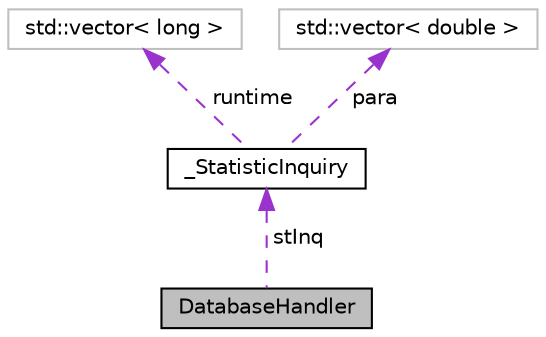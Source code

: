 digraph "DatabaseHandler"
{
  edge [fontname="Helvetica",fontsize="10",labelfontname="Helvetica",labelfontsize="10"];
  node [fontname="Helvetica",fontsize="10",shape=record];
  Node1 [label="DatabaseHandler",height=0.2,width=0.4,color="black", fillcolor="grey75", style="filled", fontcolor="black"];
  Node2 -> Node1 [dir="back",color="darkorchid3",fontsize="10",style="dashed",label=" stInq" ];
  Node2 [label="_StatisticInquiry",height=0.2,width=0.4,color="black", fillcolor="white", style="filled",URL="$d8/d84/a00001.html"];
  Node3 -> Node2 [dir="back",color="darkorchid3",fontsize="10",style="dashed",label=" runtime" ];
  Node3 [label="std::vector\< long \>",height=0.2,width=0.4,color="grey75", fillcolor="white", style="filled"];
  Node4 -> Node2 [dir="back",color="darkorchid3",fontsize="10",style="dashed",label=" para" ];
  Node4 [label="std::vector\< double \>",height=0.2,width=0.4,color="grey75", fillcolor="white", style="filled"];
}
